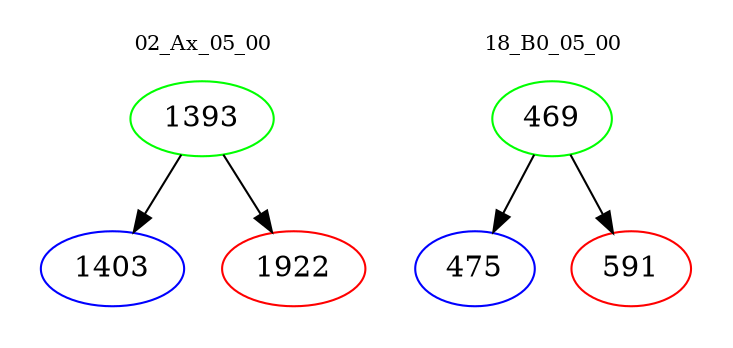 digraph{
subgraph cluster_0 {
color = white
label = "02_Ax_05_00";
fontsize=10;
T0_1393 [label="1393", color="green"]
T0_1393 -> T0_1403 [color="black"]
T0_1403 [label="1403", color="blue"]
T0_1393 -> T0_1922 [color="black"]
T0_1922 [label="1922", color="red"]
}
subgraph cluster_1 {
color = white
label = "18_B0_05_00";
fontsize=10;
T1_469 [label="469", color="green"]
T1_469 -> T1_475 [color="black"]
T1_475 [label="475", color="blue"]
T1_469 -> T1_591 [color="black"]
T1_591 [label="591", color="red"]
}
}
